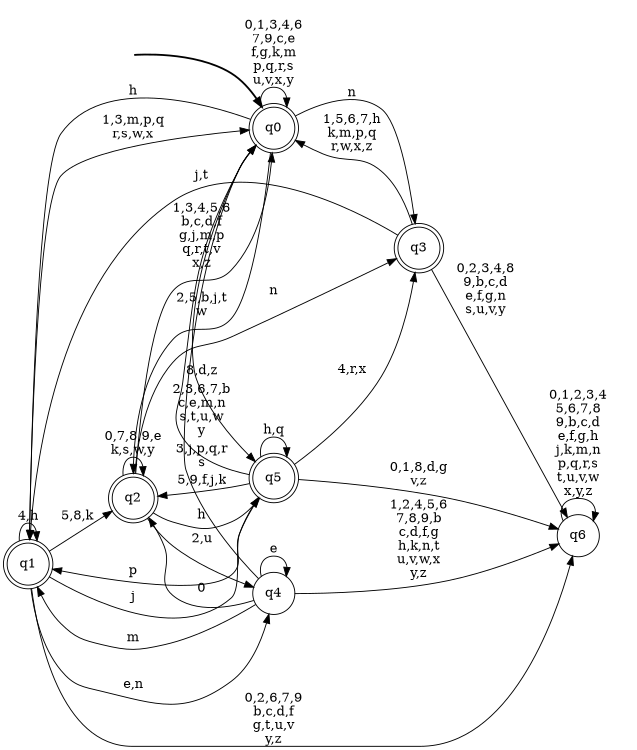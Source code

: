 digraph BlueStar {
__start0 [style = invis, shape = none, label = "", width = 0, height = 0];

rankdir=LR;
size="8,5";

s0 [style="rounded,filled", color="black", fillcolor="white" shape="doublecircle", label="q0"];
s1 [style="rounded,filled", color="black", fillcolor="white" shape="doublecircle", label="q1"];
s2 [style="rounded,filled", color="black", fillcolor="white" shape="doublecircle", label="q2"];
s3 [style="rounded,filled", color="black", fillcolor="white" shape="doublecircle", label="q3"];
s4 [style="filled", color="black", fillcolor="white" shape="circle", label="q4"];
s5 [style="rounded,filled", color="black", fillcolor="white" shape="doublecircle", label="q5"];
s6 [style="filled", color="black", fillcolor="white" shape="circle", label="q6"];
subgraph cluster_main { 
	graph [pad=".75", ranksep="0.15", nodesep="0.15"];
	 style=invis; 
	__start0 -> s0 [penwidth=2];
}
s0 -> s0 [label="0,1,3,4,6\n7,9,c,e\nf,g,k,m\np,q,r,s\nu,v,x,y"];
s0 -> s1 [label="h"];
s0 -> s2 [label="2,5,b,j,t\nw"];
s0 -> s3 [label="n"];
s0 -> s5 [label="8,d,z"];
s1 -> s0 [label="1,3,m,p,q\nr,s,w,x"];
s1 -> s1 [label="4,h"];
s1 -> s2 [label="5,8,k"];
s1 -> s4 [label="e,n"];
s1 -> s5 [label="j"];
s1 -> s6 [label="0,2,6,7,9\nb,c,d,f\ng,t,u,v\ny,z"];
s2 -> s0 [label="1,3,4,5,6\nb,c,d,f\ng,j,m,p\nq,r,t,v\nx,z"];
s2 -> s2 [label="0,7,8,9,e\nk,s,w,y"];
s2 -> s3 [label="n"];
s2 -> s4 [label="2,u"];
s2 -> s5 [label="h"];
s3 -> s0 [label="1,5,6,7,h\nk,m,p,q\nr,w,x,z"];
s3 -> s1 [label="j,t"];
s3 -> s6 [label="0,2,3,4,8\n9,b,c,d\ne,f,g,n\ns,u,v,y"];
s4 -> s0 [label="3,j,p,q,r\ns"];
s4 -> s1 [label="m"];
s4 -> s2 [label="0"];
s4 -> s4 [label="e"];
s4 -> s6 [label="1,2,4,5,6\n7,8,9,b\nc,d,f,g\nh,k,n,t\nu,v,w,x\ny,z"];
s5 -> s0 [label="2,3,6,7,b\nc,e,m,n\ns,t,u,w\ny"];
s5 -> s1 [label="p"];
s5 -> s2 [label="5,9,f,j,k"];
s5 -> s3 [label="4,r,x"];
s5 -> s5 [label="h,q"];
s5 -> s6 [label="0,1,8,d,g\nv,z"];
s6 -> s6 [label="0,1,2,3,4\n5,6,7,8\n9,b,c,d\ne,f,g,h\nj,k,m,n\np,q,r,s\nt,u,v,w\nx,y,z"];

}